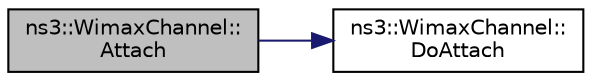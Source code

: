 digraph "ns3::WimaxChannel::Attach"
{
  edge [fontname="Helvetica",fontsize="10",labelfontname="Helvetica",labelfontsize="10"];
  node [fontname="Helvetica",fontsize="10",shape=record];
  rankdir="LR";
  Node1 [label="ns3::WimaxChannel::\lAttach",height=0.2,width=0.4,color="black", fillcolor="grey75", style="filled", fontcolor="black"];
  Node1 -> Node2 [color="midnightblue",fontsize="10",style="solid"];
  Node2 [label="ns3::WimaxChannel::\lDoAttach",height=0.2,width=0.4,color="black", fillcolor="white", style="filled",URL="$df/d3a/classns3_1_1WimaxChannel.html#ad752856bbbc89ae06e3719e4da2fddb4"];
}
